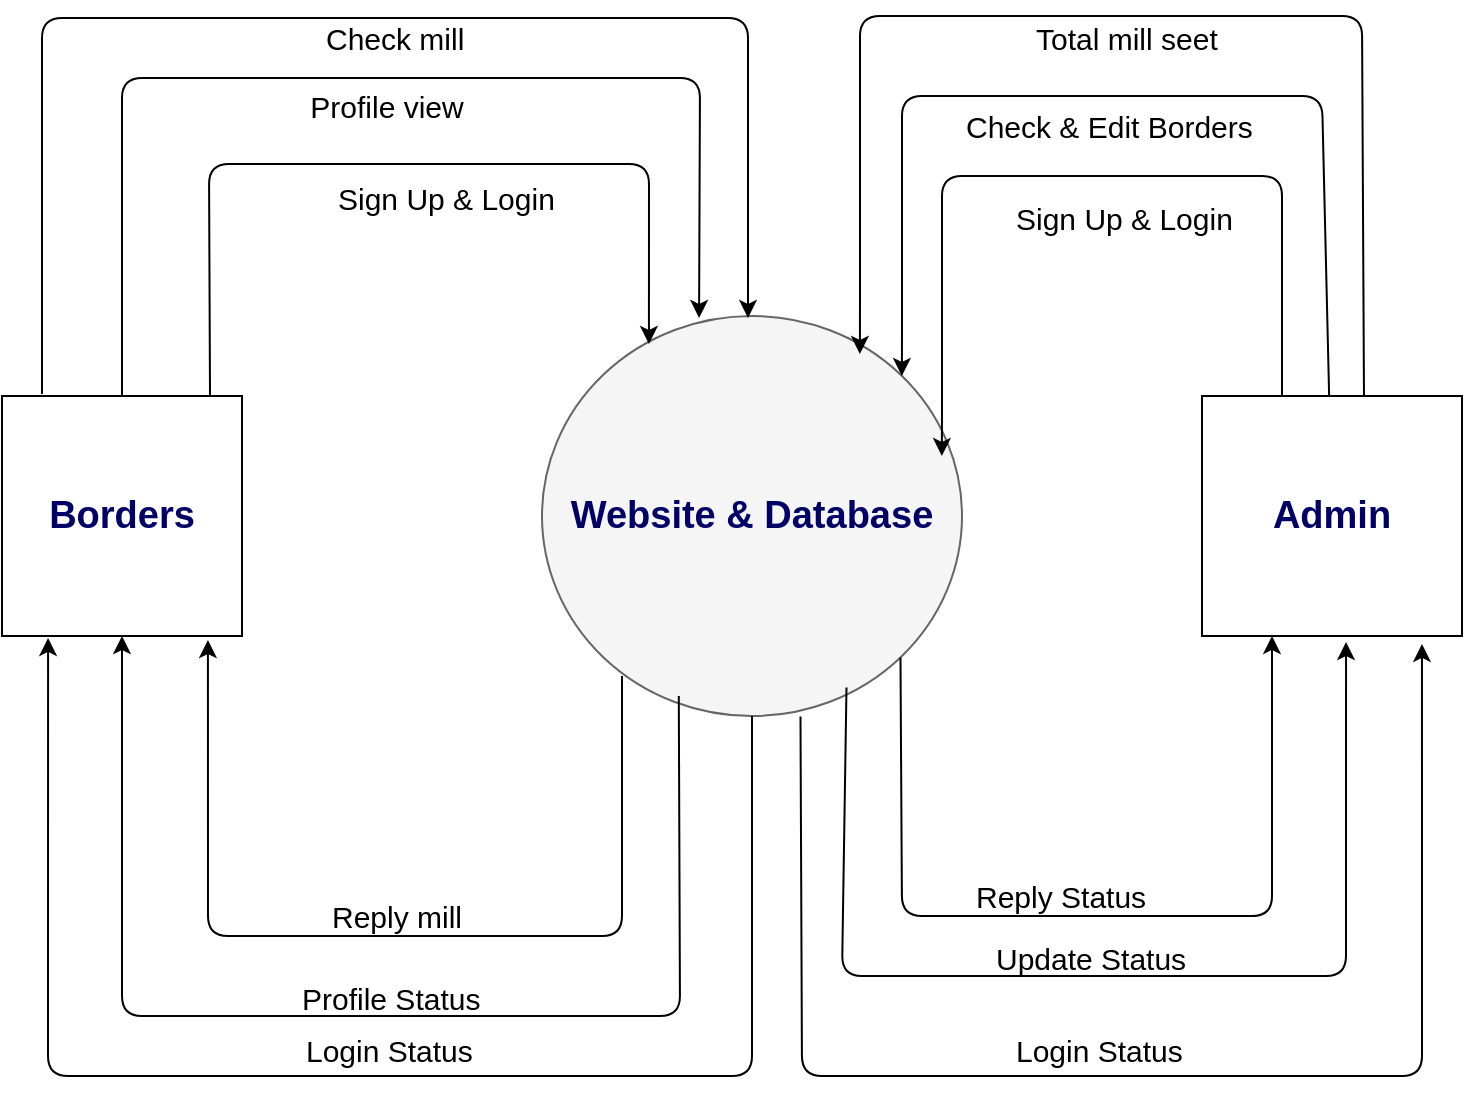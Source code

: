 <mxfile version="12.1.3" type="device" pages="1"><diagram id="RuJZXGx5b0yRQyZd7eAd" name="Page-1"><mxGraphModel dx="1423" dy="727" grid="1" gridSize="10" guides="1" tooltips="1" connect="1" arrows="1" fold="1" page="1" pageScale="1" pageWidth="850" pageHeight="1100" background="#ffffff" math="0" shadow="0"><root><mxCell id="0"/><mxCell id="1" parent="0"/><mxCell id="T9Jbqi2prPCo0wAiFSfu-2" value="&lt;font style=&quot;font-size: 19px&quot; color=&quot;#000066&quot;&gt;&lt;b&gt;Admin&lt;/b&gt;&lt;/font&gt;" style="rounded=0;whiteSpace=wrap;html=1;" parent="1" vertex="1"><mxGeometry x="700" y="270" width="130" height="120" as="geometry"/></mxCell><mxCell id="T9Jbqi2prPCo0wAiFSfu-3" value="&lt;font style=&quot;font-size: 19px&quot; color=&quot;#000066&quot;&gt;&lt;b&gt;Borders&lt;/b&gt;&lt;/font&gt;" style="rounded=0;whiteSpace=wrap;html=1;" parent="1" vertex="1"><mxGeometry x="100" y="270" width="120" height="120" as="geometry"/></mxCell><mxCell id="T9Jbqi2prPCo0wAiFSfu-10" value="&lt;font size=&quot;1&quot; color=&quot;#000066&quot;&gt;&lt;b style=&quot;font-size: 19px&quot;&gt;Website &amp;amp; Database&lt;/b&gt;&lt;/font&gt;" style="ellipse;whiteSpace=wrap;html=1;fillColor=#f5f5f5;strokeColor=#666666;fontColor=#333333;" parent="1" vertex="1"><mxGeometry x="370" y="230" width="210" height="200" as="geometry"/></mxCell><mxCell id="T9Jbqi2prPCo0wAiFSfu-11" value="" style="endArrow=classic;html=1;entryX=0.5;entryY=0;entryDx=0;entryDy=0;" parent="1" edge="1"><mxGeometry width="50" height="50" relative="1" as="geometry"><mxPoint x="120" y="269" as="sourcePoint"/><mxPoint x="473" y="231" as="targetPoint"/><Array as="points"><mxPoint x="120" y="81"/><mxPoint x="473" y="81"/></Array></mxGeometry></mxCell><mxCell id="T9Jbqi2prPCo0wAiFSfu-21" value="&lt;font style=&quot;font-size: 15px&quot;&gt;Sign Up &amp;amp; Login&lt;/font&gt;" style="text;html=1;resizable=0;points=[];autosize=1;align=left;verticalAlign=top;spacingTop=-4;" parent="1" vertex="1"><mxGeometry x="266" y="160" width="120" height="20" as="geometry"/></mxCell><mxCell id="T9Jbqi2prPCo0wAiFSfu-22" value="&lt;font style=&quot;font-size: 15px&quot;&gt;&amp;nbsp;Profile view&lt;/font&gt;" style="text;html=1;resizable=0;points=[];autosize=1;align=left;verticalAlign=top;spacingTop=-4;" parent="1" vertex="1"><mxGeometry x="248" y="114" width="100" height="20" as="geometry"/></mxCell><mxCell id="T9Jbqi2prPCo0wAiFSfu-24" value="&lt;font style=&quot;font-size: 15px&quot;&gt;Check mill&lt;/font&gt;" style="text;html=1;resizable=0;points=[];autosize=1;align=left;verticalAlign=top;spacingTop=-4;" parent="1" vertex="1"><mxGeometry x="260" y="80" width="80" height="20" as="geometry"/></mxCell><mxCell id="T9Jbqi2prPCo0wAiFSfu-25" value="&lt;span style=&quot;font-size: 15px&quot;&gt;Sign Up &amp;amp; Login&lt;/span&gt;" style="text;html=1;resizable=0;points=[];autosize=1;align=left;verticalAlign=top;spacingTop=-4;" parent="1" vertex="1"><mxGeometry x="605" y="170" width="120" height="20" as="geometry"/></mxCell><mxCell id="T9Jbqi2prPCo0wAiFSfu-27" value="&lt;font style=&quot;font-size: 15px&quot;&gt;Check &amp;amp; Edit Borders&lt;/font&gt;" style="text;html=1;resizable=0;points=[];autosize=1;align=left;verticalAlign=top;spacingTop=-4;" parent="1" vertex="1"><mxGeometry x="580" y="124" width="160" height="20" as="geometry"/></mxCell><mxCell id="T9Jbqi2prPCo0wAiFSfu-28" value="&lt;font style=&quot;font-size: 15px&quot;&gt;Total mill seet&lt;/font&gt;" style="text;html=1;resizable=0;points=[];autosize=1;align=left;verticalAlign=top;spacingTop=-4;" parent="1" vertex="1"><mxGeometry x="615" y="80" width="110" height="20" as="geometry"/></mxCell><mxCell id="T9Jbqi2prPCo0wAiFSfu-30" value="" style="endArrow=classic;html=1;entryX=0.952;entryY=0.35;entryDx=0;entryDy=0;entryPerimeter=0;" parent="1" target="T9Jbqi2prPCo0wAiFSfu-10" edge="1"><mxGeometry width="50" height="50" relative="1" as="geometry"><mxPoint x="740" y="270" as="sourcePoint"/><mxPoint x="540" y="160" as="targetPoint"/><Array as="points"><mxPoint x="740" y="160"/><mxPoint x="570" y="160"/><mxPoint x="570" y="280"/></Array></mxGeometry></mxCell><mxCell id="T9Jbqi2prPCo0wAiFSfu-31" value="" style="endArrow=classic;html=1;entryX=0.952;entryY=0.35;entryDx=0;entryDy=0;entryPerimeter=0;" parent="1" source="T9Jbqi2prPCo0wAiFSfu-2" edge="1"><mxGeometry width="50" height="50" relative="1" as="geometry"><mxPoint x="720" y="230" as="sourcePoint"/><mxPoint x="549.92" y="260" as="targetPoint"/><Array as="points"><mxPoint x="760" y="120"/><mxPoint x="550" y="120"/><mxPoint x="550" y="240"/></Array></mxGeometry></mxCell><mxCell id="T9Jbqi2prPCo0wAiFSfu-32" value="" style="endArrow=classic;html=1;entryX=0.952;entryY=0.35;entryDx=0;entryDy=0;entryPerimeter=0;exitX=0.623;exitY=0;exitDx=0;exitDy=0;exitPerimeter=0;" parent="1" source="T9Jbqi2prPCo0wAiFSfu-2" edge="1"><mxGeometry width="50" height="50" relative="1" as="geometry"><mxPoint x="699" y="219" as="sourcePoint"/><mxPoint x="528.92" y="249" as="targetPoint"/><Array as="points"><mxPoint x="780" y="80"/><mxPoint x="529" y="80"/><mxPoint x="529" y="229"/></Array></mxGeometry></mxCell><mxCell id="T9Jbqi2prPCo0wAiFSfu-34" value="" style="endArrow=classic;html=1;entryX=0.858;entryY=1.017;entryDx=0;entryDy=0;entryPerimeter=0;" parent="1" target="T9Jbqi2prPCo0wAiFSfu-3" edge="1"><mxGeometry width="50" height="50" relative="1" as="geometry"><mxPoint x="410" y="410" as="sourcePoint"/><mxPoint x="150" y="450" as="targetPoint"/><Array as="points"><mxPoint x="410" y="540"/><mxPoint x="203" y="540"/></Array></mxGeometry></mxCell><mxCell id="T9Jbqi2prPCo0wAiFSfu-35" value="" style="endArrow=classic;html=1;entryX=0.5;entryY=1;entryDx=0;entryDy=0;exitX=0.19;exitY=0.91;exitDx=0;exitDy=0;exitPerimeter=0;" parent="1" target="T9Jbqi2prPCo0wAiFSfu-3" edge="1"><mxGeometry width="50" height="50" relative="1" as="geometry"><mxPoint x="438.4" y="420" as="sourcePoint"/><mxPoint x="231.46" y="400.04" as="targetPoint"/><Array as="points"><mxPoint x="439" y="580"/><mxPoint x="160" y="580"/></Array></mxGeometry></mxCell><mxCell id="T9Jbqi2prPCo0wAiFSfu-37" value="&lt;font style=&quot;font-size: 15px&quot;&gt;Reply mill&lt;/font&gt;" style="text;html=1;resizable=0;points=[];autosize=1;align=left;verticalAlign=top;spacingTop=-4;" parent="1" vertex="1"><mxGeometry x="263" y="518.5" width="80" height="20" as="geometry"/></mxCell><mxCell id="T9Jbqi2prPCo0wAiFSfu-38" value="&lt;font style=&quot;font-size: 15px&quot;&gt;Profile Status&lt;/font&gt;" style="text;html=1;resizable=0;points=[];autosize=1;align=left;verticalAlign=top;spacingTop=-4;" parent="1" vertex="1"><mxGeometry x="248" y="559.5" width="100" height="20" as="geometry"/></mxCell><mxCell id="T9Jbqi2prPCo0wAiFSfu-40" value="&lt;font style=&quot;font-size: 15px&quot;&gt;Reply Status&lt;/font&gt;" style="text;html=1;resizable=0;points=[];autosize=1;align=left;verticalAlign=top;spacingTop=-4;" parent="1" vertex="1"><mxGeometry x="585" y="508.5" width="100" height="20" as="geometry"/></mxCell><mxCell id="T9Jbqi2prPCo0wAiFSfu-41" value="&lt;font style=&quot;font-size: 15px&quot;&gt;Update Status&lt;/font&gt;" style="text;html=1;resizable=0;points=[];autosize=1;align=left;verticalAlign=top;spacingTop=-4;" parent="1" vertex="1"><mxGeometry x="595" y="539.5" width="110" height="20" as="geometry"/></mxCell><mxCell id="T9Jbqi2prPCo0wAiFSfu-42" value="&lt;font style=&quot;font-size: 15px&quot;&gt;Login Status&lt;/font&gt;" style="text;html=1;resizable=0;points=[];autosize=1;align=left;verticalAlign=top;spacingTop=-4;" parent="1" vertex="1"><mxGeometry x="605" y="586" width="100" height="20" as="geometry"/></mxCell><mxCell id="T9Jbqi2prPCo0wAiFSfu-39" value="&lt;font style=&quot;font-size: 15px&quot;&gt;Login Status&lt;/font&gt;" style="text;html=1;resizable=0;points=[];autosize=1;align=left;verticalAlign=top;spacingTop=-4;" parent="1" vertex="1"><mxGeometry x="250" y="586" width="100" height="20" as="geometry"/></mxCell><mxCell id="T9Jbqi2prPCo0wAiFSfu-43" value="" style="endArrow=classic;html=1;entryX=0.192;entryY=1.008;entryDx=0;entryDy=0;entryPerimeter=0;exitX=0.5;exitY=1;exitDx=0;exitDy=0;" parent="1" source="T9Jbqi2prPCo0wAiFSfu-10" target="T9Jbqi2prPCo0wAiFSfu-3" edge="1"><mxGeometry width="50" height="50" relative="1" as="geometry"><mxPoint x="475" y="430" as="sourcePoint"/><mxPoint x="123.04" y="390.96" as="targetPoint"/><Array as="points"><mxPoint x="475" y="610"/><mxPoint x="123" y="610"/></Array></mxGeometry></mxCell><mxCell id="T9Jbqi2prPCo0wAiFSfu-44" value="" style="endArrow=classic;html=1;exitX=1;exitY=1;exitDx=0;exitDy=0;" parent="1" source="T9Jbqi2prPCo0wAiFSfu-10" edge="1"><mxGeometry width="50" height="50" relative="1" as="geometry"><mxPoint x="550" y="410" as="sourcePoint"/><mxPoint x="735" y="390" as="targetPoint"/><Array as="points"><mxPoint x="550" y="530"/><mxPoint x="735" y="530"/></Array></mxGeometry></mxCell><mxCell id="T9Jbqi2prPCo0wAiFSfu-45" value="" style="endArrow=classic;html=1;exitX=1;exitY=1;exitDx=0;exitDy=0;entryX=0.554;entryY=1.025;entryDx=0;entryDy=0;entryPerimeter=0;" parent="1" target="T9Jbqi2prPCo0wAiFSfu-2" edge="1"><mxGeometry width="50" height="50" relative="1" as="geometry"><mxPoint x="522.246" y="415.711" as="sourcePoint"/><mxPoint x="708" y="405" as="targetPoint"/><Array as="points"><mxPoint x="520" y="560"/><mxPoint x="772" y="560"/></Array></mxGeometry></mxCell><mxCell id="T9Jbqi2prPCo0wAiFSfu-46" value="" style="endArrow=classic;html=1;exitX=1;exitY=1;exitDx=0;exitDy=0;entryX=0.846;entryY=1.033;entryDx=0;entryDy=0;entryPerimeter=0;" parent="1" target="T9Jbqi2prPCo0wAiFSfu-2" edge="1"><mxGeometry width="50" height="50" relative="1" as="geometry"><mxPoint x="499.246" y="430.211" as="sourcePoint"/><mxPoint x="685" y="419.5" as="targetPoint"/><Array as="points"><mxPoint x="500" y="610"/><mxPoint x="810" y="610"/></Array></mxGeometry></mxCell><mxCell id="xkDvq5mSlH4DgSumrE3C-3" value="" style="endArrow=classic;html=1;entryX=0.374;entryY=0.005;entryDx=0;entryDy=0;entryPerimeter=0;" edge="1" parent="1"><mxGeometry width="50" height="50" relative="1" as="geometry"><mxPoint x="160" y="270" as="sourcePoint"/><mxPoint x="448.54" y="231" as="targetPoint"/><Array as="points"><mxPoint x="160" y="111"/><mxPoint x="449" y="111"/></Array></mxGeometry></mxCell><mxCell id="xkDvq5mSlH4DgSumrE3C-4" value="" style="endArrow=classic;html=1;entryX=0.276;entryY=0.05;entryDx=0;entryDy=0;entryPerimeter=0;fontStyle=1" edge="1" parent="1"><mxGeometry width="50" height="50" relative="1" as="geometry"><mxPoint x="204" y="270" as="sourcePoint"/><mxPoint x="423.46" y="244" as="targetPoint"/><Array as="points"><mxPoint x="203.5" y="154"/><mxPoint x="423.5" y="154"/></Array></mxGeometry></mxCell></root></mxGraphModel></diagram></mxfile>